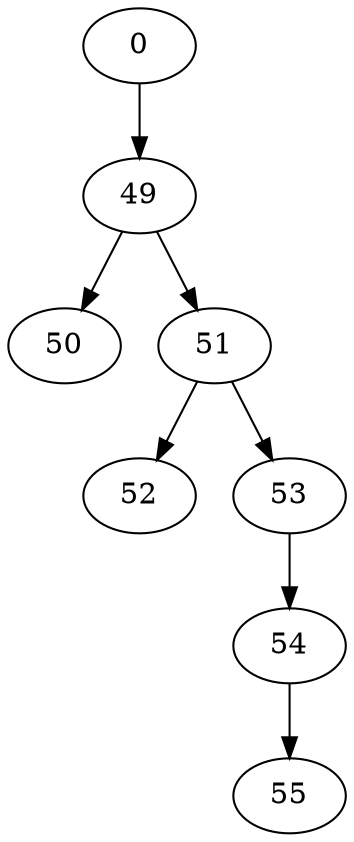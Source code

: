 digraph tree {
0 [label=0];
18 [label=49];
28 [label=50];
30 [label=51];
35 [label=52];
58 [label=53];
32 [label=54];
57 [label=55];
0->18;
18->28;
18->30;
30->35;
30->58;
58->32;
32->57;
}
